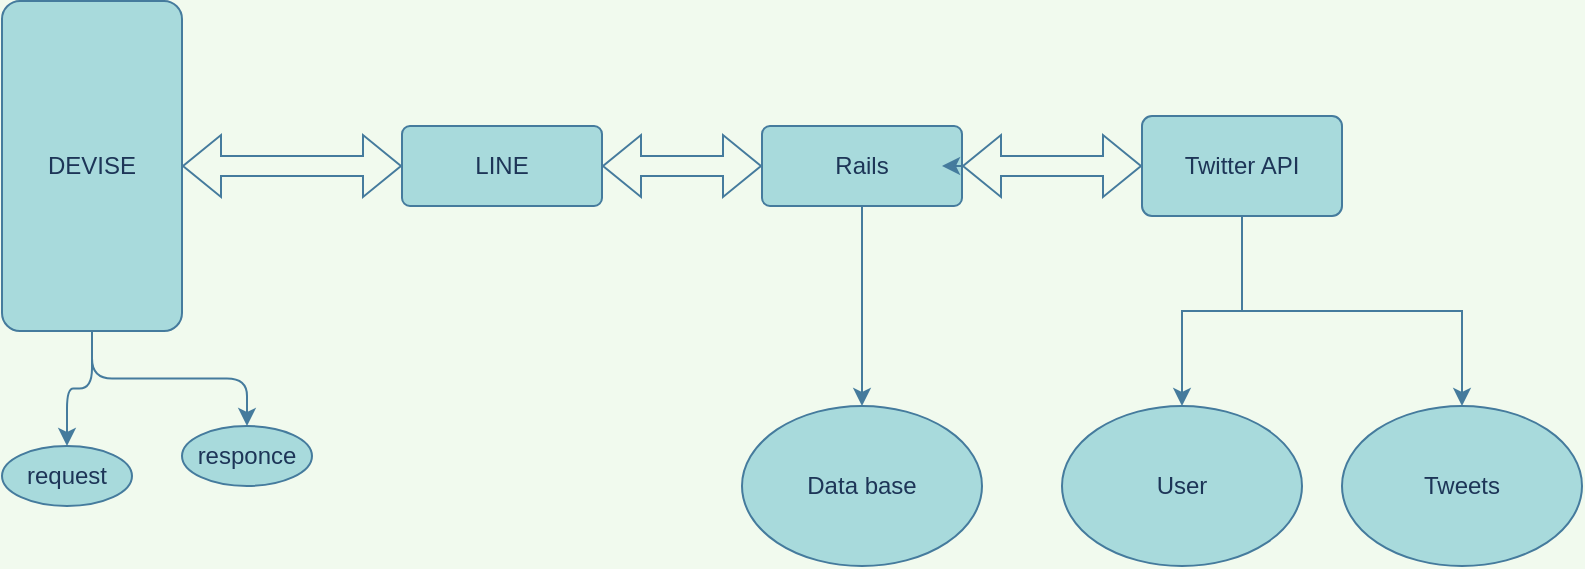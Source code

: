 <mxfile>
    <diagram id="1XEL2g0SfwCGHjOoDkEi" name="Page-1">
        <mxGraphModel dx="1222" dy="832" grid="1" gridSize="10" guides="1" tooltips="1" connect="1" arrows="1" fold="1" page="1" pageScale="1" pageWidth="827" pageHeight="1169" background="#F1FAEE" math="0" shadow="0">
            <root>
                <mxCell id="0"/>
                <mxCell id="1" parent="0"/>
                <mxCell id="22" value="" style="rounded=0;orthogonalLoop=1;jettySize=auto;html=1;edgeStyle=orthogonalEdgeStyle;shape=flexArrow;startArrow=block;labelBackgroundColor=#F1FAEE;strokeColor=#457B9D;fontColor=#1D3557;" edge="1" parent="1" source="20" target="21">
                    <mxGeometry relative="1" as="geometry"/>
                </mxCell>
                <mxCell id="24" value="" style="edgeStyle=orthogonalEdgeStyle;rounded=0;orthogonalLoop=1;jettySize=auto;html=1;shape=flexArrow;startArrow=block;labelBackgroundColor=#F1FAEE;strokeColor=#457B9D;fontColor=#1D3557;" edge="1" parent="1" source="20" target="23">
                    <mxGeometry relative="1" as="geometry"/>
                </mxCell>
                <mxCell id="20" value="LINE" style="rounded=1;arcSize=10;whiteSpace=wrap;html=1;align=center;fillColor=#A8DADC;strokeColor=#457B9D;fontColor=#1D3557;" vertex="1" parent="1">
                    <mxGeometry x="220" y="320" width="100" height="40" as="geometry"/>
                </mxCell>
                <mxCell id="40" value="" style="edgeStyle=orthogonalEdgeStyle;curved=0;rounded=1;sketch=0;orthogonalLoop=1;jettySize=auto;html=1;strokeColor=#457B9D;fillColor=#A8DADC;fontColor=#1D3557;" edge="1" parent="1" source="21" target="39">
                    <mxGeometry relative="1" as="geometry"/>
                </mxCell>
                <mxCell id="21" value="DEVISE" style="rounded=1;arcSize=10;whiteSpace=wrap;html=1;align=center;fillColor=#A8DADC;strokeColor=#457B9D;fontColor=#1D3557;" vertex="1" parent="1">
                    <mxGeometry x="20" y="257.5" width="90" height="165" as="geometry"/>
                </mxCell>
                <mxCell id="27" value="" style="edgeStyle=orthogonalEdgeStyle;rounded=0;orthogonalLoop=1;jettySize=auto;html=1;shape=flexArrow;startArrow=block;labelBackgroundColor=#F1FAEE;strokeColor=#457B9D;fontColor=#1D3557;" edge="1" parent="1" source="23" target="26">
                    <mxGeometry relative="1" as="geometry"/>
                </mxCell>
                <mxCell id="35" value="" style="edgeStyle=orthogonalEdgeStyle;rounded=0;orthogonalLoop=1;jettySize=auto;html=1;labelBackgroundColor=#F1FAEE;strokeColor=#457B9D;fontColor=#1D3557;" edge="1" parent="1" source="23" target="34">
                    <mxGeometry relative="1" as="geometry"/>
                </mxCell>
                <mxCell id="23" value="Rails" style="rounded=1;arcSize=10;whiteSpace=wrap;html=1;align=center;fillColor=#A8DADC;strokeColor=#457B9D;fontColor=#1D3557;" vertex="1" parent="1">
                    <mxGeometry x="400" y="320" width="100" height="40" as="geometry"/>
                </mxCell>
                <mxCell id="25" style="edgeStyle=orthogonalEdgeStyle;rounded=0;orthogonalLoop=1;jettySize=auto;html=1;exitX=1;exitY=0.5;exitDx=0;exitDy=0;entryX=0.9;entryY=0.5;entryDx=0;entryDy=0;entryPerimeter=0;labelBackgroundColor=#F1FAEE;strokeColor=#457B9D;fontColor=#1D3557;" edge="1" parent="1" source="23" target="23">
                    <mxGeometry relative="1" as="geometry"/>
                </mxCell>
                <mxCell id="31" value="" style="edgeStyle=orthogonalEdgeStyle;rounded=0;orthogonalLoop=1;jettySize=auto;html=1;labelBackgroundColor=#F1FAEE;strokeColor=#457B9D;fontColor=#1D3557;" edge="1" parent="1" source="26" target="30">
                    <mxGeometry relative="1" as="geometry"/>
                </mxCell>
                <mxCell id="33" value="" style="edgeStyle=orthogonalEdgeStyle;rounded=0;orthogonalLoop=1;jettySize=auto;html=1;labelBackgroundColor=#F1FAEE;strokeColor=#457B9D;fontColor=#1D3557;" edge="1" parent="1" source="26" target="32">
                    <mxGeometry relative="1" as="geometry"/>
                </mxCell>
                <mxCell id="26" value="Twitter API" style="rounded=1;arcSize=10;whiteSpace=wrap;html=1;align=center;fillColor=#A8DADC;strokeColor=#457B9D;fontColor=#1D3557;" vertex="1" parent="1">
                    <mxGeometry x="590" y="315" width="100" height="50" as="geometry"/>
                </mxCell>
                <mxCell id="30" value="User" style="ellipse;whiteSpace=wrap;html=1;rounded=1;arcSize=10;fillColor=#A8DADC;strokeColor=#457B9D;fontColor=#1D3557;" vertex="1" parent="1">
                    <mxGeometry x="550" y="460" width="120" height="80" as="geometry"/>
                </mxCell>
                <mxCell id="32" value="Tweets" style="ellipse;whiteSpace=wrap;html=1;rounded=1;arcSize=10;fillColor=#A8DADC;strokeColor=#457B9D;fontColor=#1D3557;" vertex="1" parent="1">
                    <mxGeometry x="690" y="460" width="120" height="80" as="geometry"/>
                </mxCell>
                <mxCell id="34" value="Data base" style="ellipse;whiteSpace=wrap;html=1;rounded=1;arcSize=10;fillColor=#A8DADC;strokeColor=#457B9D;fontColor=#1D3557;" vertex="1" parent="1">
                    <mxGeometry x="390" y="460" width="120" height="80" as="geometry"/>
                </mxCell>
                <mxCell id="42" value="" style="edgeStyle=orthogonalEdgeStyle;curved=0;rounded=1;sketch=0;orthogonalLoop=1;jettySize=auto;html=1;strokeColor=#457B9D;fillColor=#A8DADC;fontColor=#1D3557;exitX=0.5;exitY=1;exitDx=0;exitDy=0;" edge="1" parent="1" source="21" target="41">
                    <mxGeometry relative="1" as="geometry"/>
                </mxCell>
                <mxCell id="39" value="request" style="ellipse;whiteSpace=wrap;html=1;rounded=1;fontColor=#1D3557;strokeColor=#457B9D;fillColor=#A8DADC;arcSize=10;" vertex="1" parent="1">
                    <mxGeometry x="20" y="480" width="65" height="30" as="geometry"/>
                </mxCell>
                <mxCell id="41" value="responce" style="ellipse;whiteSpace=wrap;html=1;rounded=1;fontColor=#1D3557;strokeColor=#457B9D;fillColor=#A8DADC;arcSize=10;" vertex="1" parent="1">
                    <mxGeometry x="110" y="470" width="65" height="30" as="geometry"/>
                </mxCell>
            </root>
        </mxGraphModel>
    </diagram>
</mxfile>
